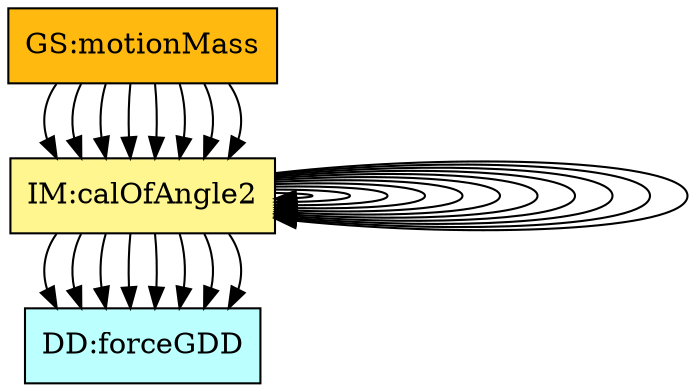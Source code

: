 digraph allvsall {
	theory:v_x1 -> dataDefn:velocity;
	theory:v_x1 -> dataDefn:p_x1;
	theory:v_y1 -> dataDefn:velocity;
	theory:v_y1 -> dataDefn:p_y1;
	theory:v_x2 -> dataDefn:velocity;
	theory:v_x2 -> dataDefn:p_x2;
	theory:v_y2 -> dataDefn:velocity;
	theory:v_y2 -> dataDefn:p_y2;
	theory:angleIM1 -> theory:angleIM2;
	theory:angleIM2 -> theory:a_x1;
	theory:angleIM2 -> theory:a_y1;
	theory:angleIM2 -> theory:a_x2;
	theory:angleIM2 -> theory:a_y2;
	theory:angleIM2 -> theory:xForce1;
	theory:angleIM2 -> theory:yForce1;
	theory:angleIM2 -> theory:xForce2;
	theory:angleIM2 -> theory:yForce2;
	theory:angleIM2 -> theory:angleIM1;
	theory:angleIM2 -> theory:angleIM2;
	instance:calcAng -> theory:angleIM1;
	instance:calcAng -> theory:angleIM2;
	instance:outputValues -> theory:angleIM1;
	instance:outputValues -> theory:angleIM2;
	instance:calcAng -> theory:angleIM1;
	instance:calcAng -> theory:angleIM2;
	instance:outputValues -> theory:angleIM1;
	instance:outputValues -> theory:angleIM2;


	instance:twoDMotion	[shape=box, color=black, style=filled, fillcolor=mistyrose, label="A:twoDMotion"];
	instance:cartSys	[shape=box, color=black, style=filled, fillcolor=mistyrose, label="A:cartSys"];
	instance:cartSysR	[shape=box, color=black, style=filled, fillcolor=mistyrose, label="A:cartSysR"];
	instance:yAxisDir	[shape=box, color=black, style=filled, fillcolor=mistyrose, label="A:yAxisDir"];

	subgraph A {
	rank="same"
	{instance:twoDMotion, instance:cartSys, instance:cartSysR, instance:yAxisDir}
	}

	dataDefn:velocity	[shape=box, color=black, style=filled, fillcolor=paleturquoise1, label="DD:positionGDD"];
	dataDefn:p_x1	[shape=box, color=black, style=filled, fillcolor=paleturquoise1, label="DD:positionXDD1"];
	dataDefn:p_y1	[shape=box, color=black, style=filled, fillcolor=paleturquoise1, label="DD:positionYDD1"];
	dataDefn:p_x2	[shape=box, color=black, style=filled, fillcolor=paleturquoise1, label="DD:positionXDD2"];
	dataDefn:p_y2	[shape=box, color=black, style=filled, fillcolor=paleturquoise1, label="DD:positionYDD2"];
	dataDefn:acceleration	[shape=box, color=black, style=filled, fillcolor=paleturquoise1, label="DD:accelerationGDD"];
	dataDefn:force	[shape=box, color=black, style=filled, fillcolor=paleturquoise1, label="DD:forceGDD"];

	subgraph DD {
	rank="same"
	{dataDefn:velocity, dataDefn:p_x1, dataDefn:p_y1, dataDefn:p_x2, dataDefn:p_y2, dataDefn:acceleration, dataDefn:force}
	}

	theory:accelerationTM	[shape=box, color=black, style=filled, fillcolor=pink, label="TM:acceleration"];
	theory:velocityTM	[shape=box, color=black, style=filled, fillcolor=pink, label="TM:velocity"];
	theory:newtonSL	[shape=box, color=black, style=filled, fillcolor=pink, label="TM:NewtonSecLawMot"];

	subgraph TM {
	rank="same"
	{theory:accelerationTM, theory:velocityTM, theory:newtonSL}
	}

	theory:v_x1	[shape=box, color=black, style=filled, fillcolor=palegreen, label="GD:velocityX1"];
	theory:v_y1	[shape=box, color=black, style=filled, fillcolor=palegreen, label="GD:velocityY1"];
	theory:v_x2	[shape=box, color=black, style=filled, fillcolor=palegreen, label="GD:velocityX2"];
	theory:v_y2	[shape=box, color=black, style=filled, fillcolor=palegreen, label="GD:velocityY2"];
	theory:a_x1	[shape=box, color=black, style=filled, fillcolor=palegreen, label="GD:accelerationX1"];
	theory:a_y1	[shape=box, color=black, style=filled, fillcolor=palegreen, label="GD:accelerationY1"];
	theory:a_x2	[shape=box, color=black, style=filled, fillcolor=palegreen, label="GD:accelerationX2"];
	theory:a_y2	[shape=box, color=black, style=filled, fillcolor=palegreen, label="GD:accelerationY2"];
	theory:xForce1	[shape=box, color=black, style=filled, fillcolor=palegreen, label="GD:xForce1"];
	theory:yForce1	[shape=box, color=black, style=filled, fillcolor=palegreen, label="GD:yForce1"];
	theory:xForce2	[shape=box, color=black, style=filled, fillcolor=palegreen, label="GD:xForce2"];
	theory:yForce2	[shape=box, color=black, style=filled, fillcolor=palegreen, label="GD:yForce2"];

	subgraph GD {
	rank="same"
	{theory:v_x1, theory:v_y1, theory:v_x2, theory:v_y2, theory:a_x1, theory:a_y1, theory:a_x2, theory:a_y2, theory:xForce1, theory:yForce1, theory:xForce2, theory:yForce2}
	}

	theory:angleIM1	[shape=box, color=black, style=filled, fillcolor=khaki1, label="IM:calOfAngle1"];
	theory:angleIM2	[shape=box, color=black, style=filled, fillcolor=khaki1, label="IM:calOfAngle2"];

	subgraph IM {
	rank="same"
	{theory:angleIM1, theory:angleIM2}
	}

	instance:verifyInptVals	[shape=box, color=black, style=filled, fillcolor=ivory, label="FR:verifyInptVals"];
	instance:calcAng	[shape=box, color=black, style=filled, fillcolor=ivory, label="FR:calcAng"];
	instance:outputValues	[shape=box, color=black, style=filled, fillcolor=ivory, label="FR:outputValues"];
	instance:correct	[shape=box, color=black, style=filled, fillcolor=ivory, label="NFR:correct"];
	instance:portable	[shape=box, color=black, style=filled, fillcolor=ivory, label="NFR:portable"];
	instance:inputValues	[shape=box, color=black, style=filled, fillcolor=ivory, label="FR:inputValues"];
	instance:verifyInptVals	[shape=box, color=black, style=filled, fillcolor=ivory, label="FR:verifyInptVals"];
	instance:calcAng	[shape=box, color=black, style=filled, fillcolor=ivory, label="FR:calcAng"];
	instance:outputValues	[shape=box, color=black, style=filled, fillcolor=ivory, label="FR:outputValues"];

	subgraph FR {
	rank="same"
	{instance:verifyInptVals, instance:calcAng, instance:outputValues, instance:correct, instance:portable, instance:inputValues, instance:verifyInptVals, instance:calcAng, instance:outputValues}
	}

	instance:motionMass	[shape=box, color=black, style=filled, fillcolor=darkgoldenrod1, label="GS:motionMass"];

	subgraph GS {
	rank="same"
	{instance:motionMass}
	}

}
